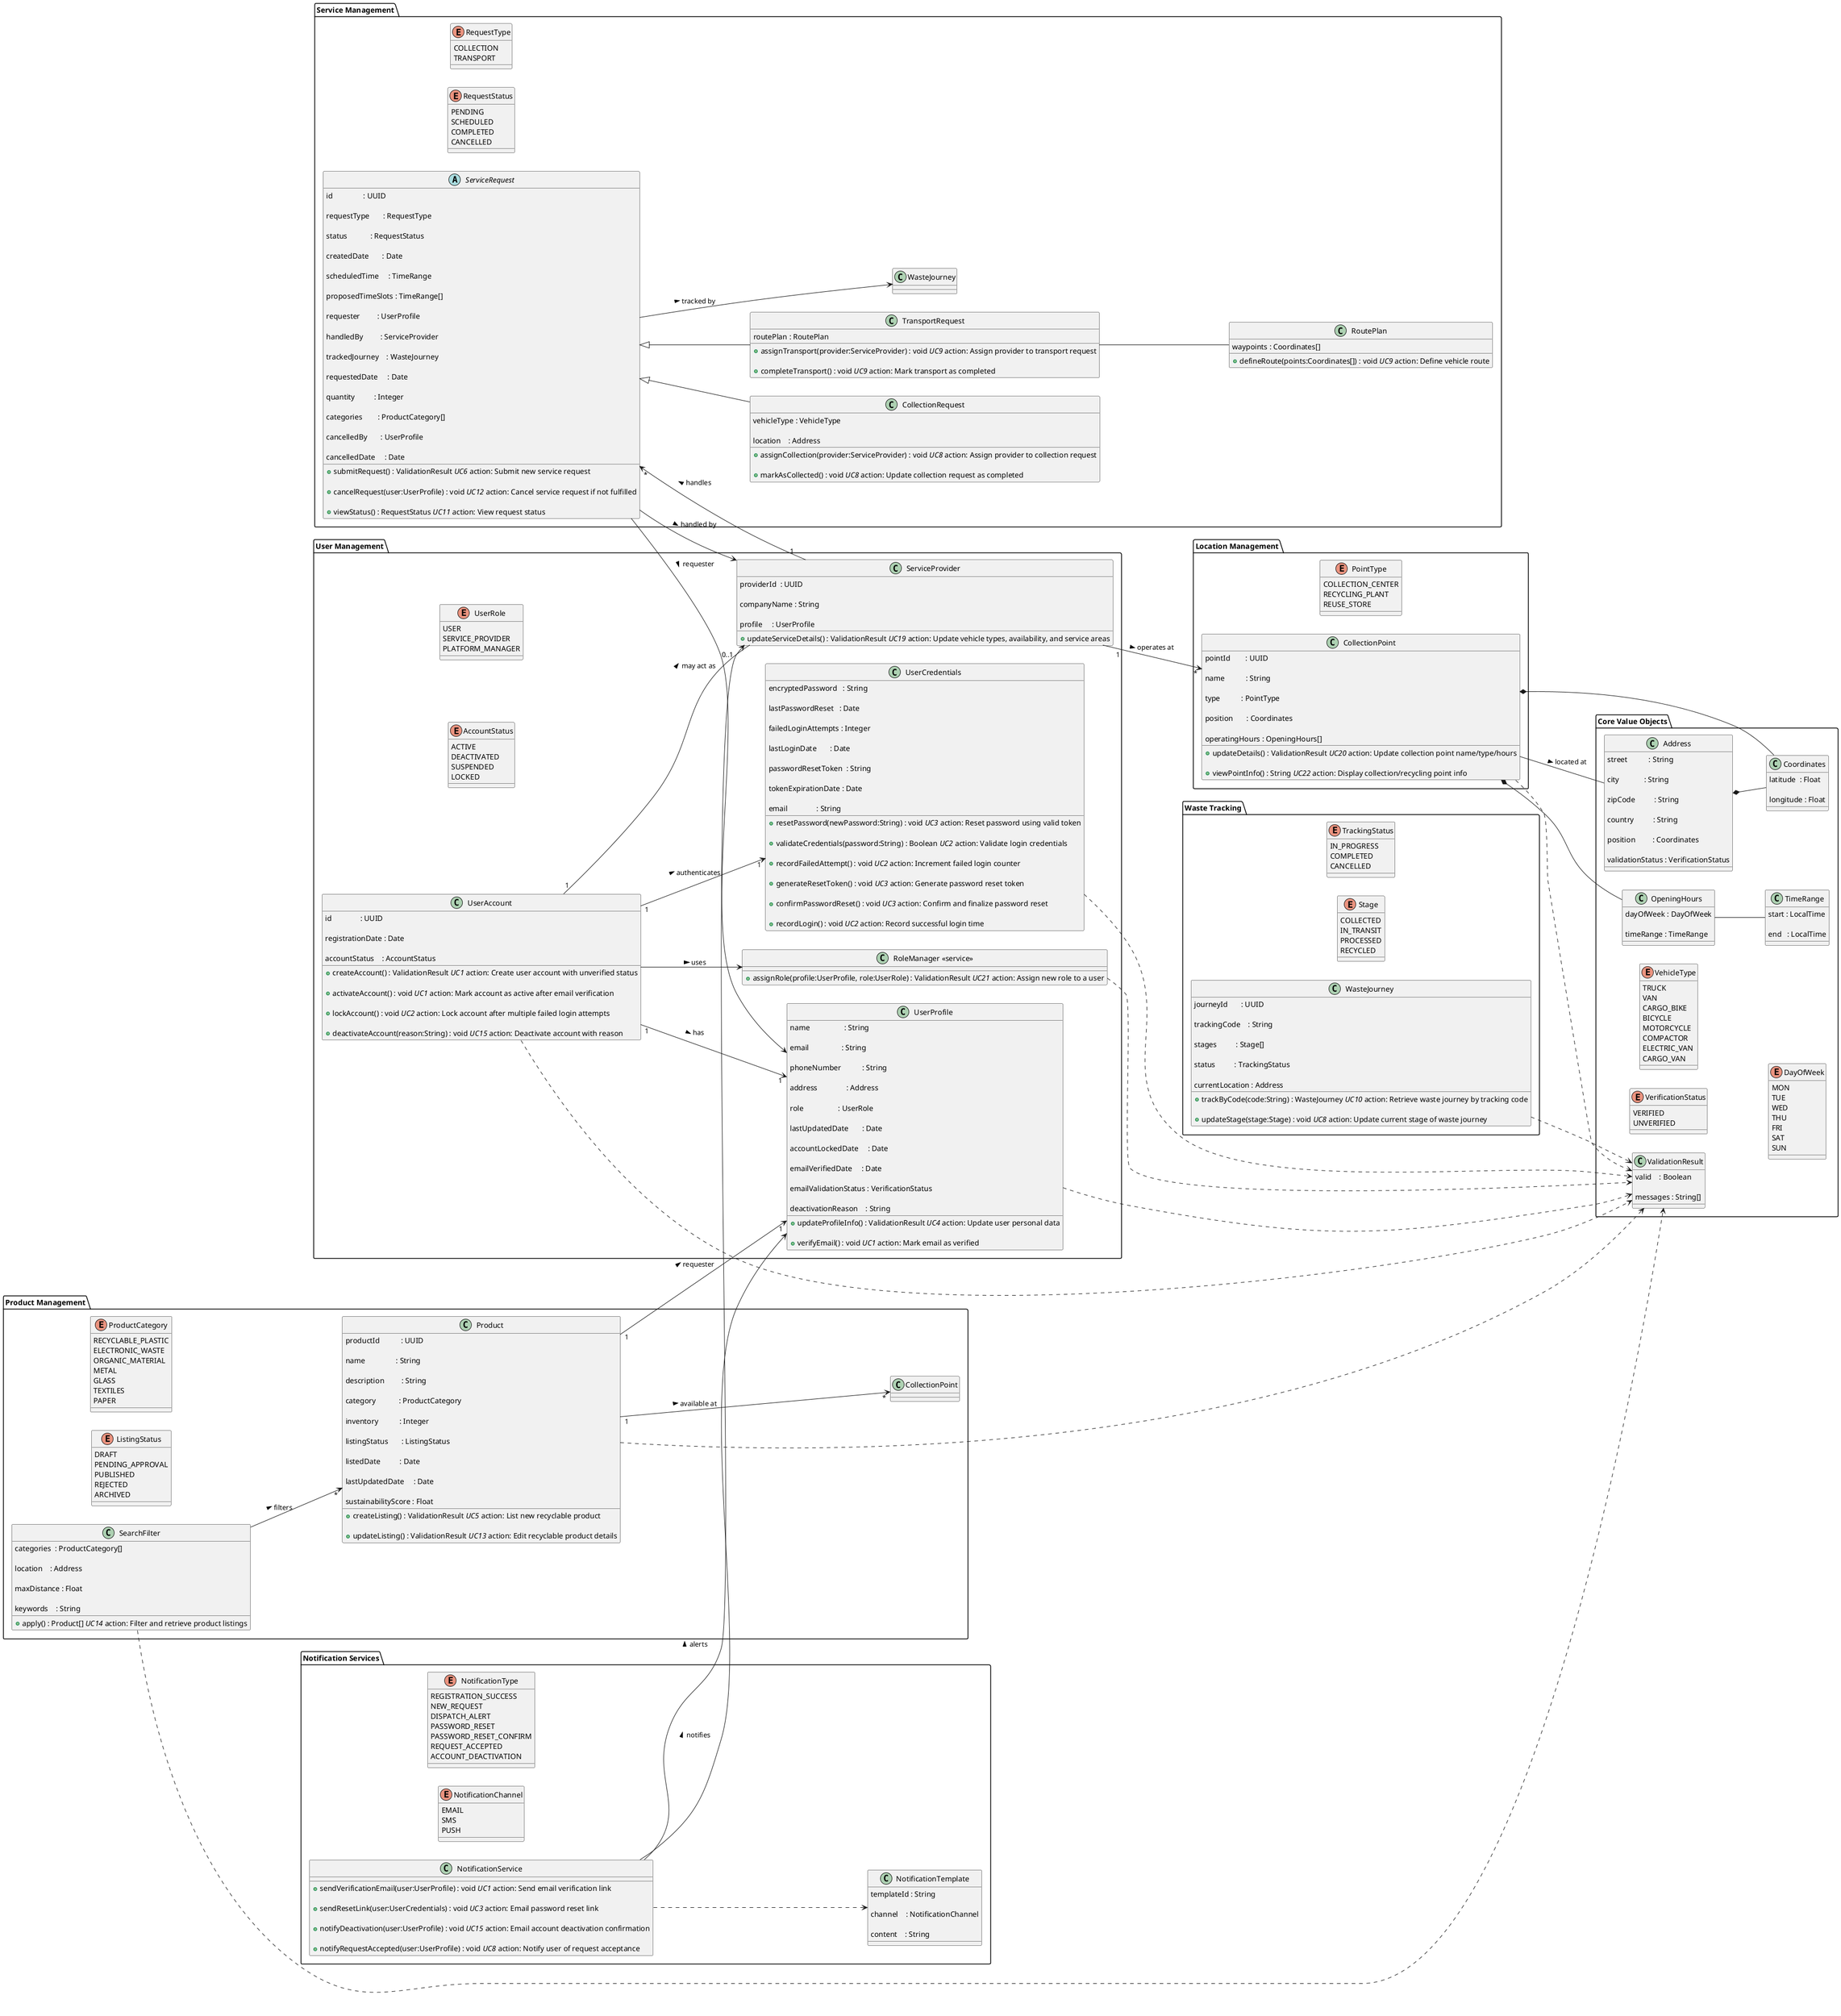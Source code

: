 @startuml
left to right direction
' ──────────────────────────────────────────────
'  CORE VALUE OBJECTS
' ──────────────────────────────────────────────
package "Core Value Objects" {
enum VerificationStatus {
VERIFIED
UNVERIFIED
}
enum VehicleType {
TRUCK
VAN
CARGO_BIKE
BICYCLE
MOTORCYCLE
COMPACTOR
ELECTRIC_VAN
CARGO_VAN
}
enum DayOfWeek {
MON
TUE
WED
THU
FRI
SAT
SUN
}
class ValidationResult {

valid    : Boolean

messages : String[]
}
class Coordinates {

latitude  : Float

longitude : Float
}
class Address {

street           : String

city             : String

zipCode          : String

country          : String

position         : Coordinates

validationStatus : VerificationStatus
}
class TimeRange {

start : LocalTime

end   : LocalTime
}
class OpeningHours {

dayOfWeek : DayOfWeek

timeRange : TimeRange
}
Address *-- Coordinates
OpeningHours -- TimeRange
}
' ──────────────────────────────────────────────
'  USER MANAGEMENT
' ──────────────────────────────────────────────
package "User Management" {
enum UserRole {
USER
SERVICE_PROVIDER
PLATFORM_MANAGER
}
enum AccountStatus {
ACTIVE
DEACTIVATED
SUSPENDED
LOCKED
}
class UserAccount {

id               : UUID

registrationDate : Date

accountStatus    : AccountStatus

+createAccount() : ValidationResult //UC1 //action: Create user account with unverified status

+activateAccount() : void //UC1 //action: Mark account as active after email verification

+lockAccount() : void //UC2 //action: Lock account after multiple failed login attempts

+deactivateAccount(reason:String) : void //UC15 //action: Deactivate account with reason
}
class UserProfile {

name                  : String

email                 : String

phoneNumber           : String

address               : Address

role                  : UserRole

lastUpdatedDate       : Date

accountLockedDate     : Date

emailVerifiedDate     : Date

emailValidationStatus : VerificationStatus

deactivationReason    : String

+updateProfileInfo() : ValidationResult //UC4 //action: Update user personal data

+verifyEmail() : void //UC1 //action: Mark email as verified
}
class UserCredentials {

encryptedPassword   : String

lastPasswordReset   : Date

failedLoginAttempts : Integer

lastLoginDate       : Date

passwordResetToken  : String

tokenExpirationDate : Date

email               : String

+resetPassword(newPassword:String) : void //UC3 //action: Reset password using valid token

+validateCredentials(password:String) : Boolean //UC2 //action: Validate login credentials

+recordFailedAttempt() : void //UC2 //action: Increment failed login counter

+generateResetToken() : void //UC3 //action: Generate password reset token

+confirmPasswordReset() : void //UC3 //action: Confirm and finalize password reset

+recordLogin() : void //UC2 //action: Record successful login time
}
class ServiceProvider {

providerId  : UUID

companyName : String

profile     : UserProfile

+updateServiceDetails() : ValidationResult //UC19 //action: Update vehicle types, availability, and service areas
}
class "RoleManager <<service>>" as RoleManager {

+assignRole(profile:UserProfile, role:UserRole) : ValidationResult //UC21 //action: Assign new role to a user
}
UserAccount ..> ValidationResult
UserProfile ..> ValidationResult
UserCredentials ..> ValidationResult
RoleManager ..> ValidationResult
UserAccount "1" --> "1" UserProfile : has >
UserAccount "1" --> "1" UserCredentials : authenticates >
UserAccount --> RoleManager : uses >
UserAccount "1" -- "0..1" ServiceProvider : may act as >
}
' ──────────────────────────────────────────────
'  SERVICE MANAGEMENT
' ──────────────────────────────────────────────
package "Service Management" {
enum RequestType {
COLLECTION
TRANSPORT
}
enum RequestStatus {
PENDING
SCHEDULED
COMPLETED
CANCELLED
}
abstract class ServiceRequest {

id                : UUID

requestType       : RequestType

status            : RequestStatus

createdDate       : Date

scheduledTime     : TimeRange

proposedTimeSlots : TimeRange[]

requester         : UserProfile

handledBy         : ServiceProvider

trackedJourney    : WasteJourney

requestedDate     : Date

quantity          : Integer

categories        : ProductCategory[]

cancelledBy       : UserProfile

cancelledDate     : Date

+submitRequest() : ValidationResult //UC6 //action: Submit new service request

+cancelRequest(user:UserProfile) : void //UC12 //action: Cancel service request if not fulfilled

+viewStatus() : RequestStatus //UC11 //action: View request status
}
class CollectionRequest extends ServiceRequest {

vehicleType : VehicleType

location    : Address

+assignCollection(provider:ServiceProvider) : void //UC8 //action: Assign provider to collection request

+markAsCollected() : void //UC8 //action: Update collection request as completed
}
class TransportRequest extends ServiceRequest {

routePlan : RoutePlan

+assignTransport(provider:ServiceProvider) : void //UC9 //action: Assign provider to transport request

+completeTransport() : void //UC9 //action: Mark transport as completed
}

class RoutePlan {

waypoints : Coordinates[]

+defineRoute(points:Coordinates[]) : void //UC9 //action: Define vehicle route
}
ServiceProvider "1" --> "*" ServiceRequest : handles >

TransportRequest -- RoutePlan
ServiceRequest --> WasteJourney : tracked by >
ServiceRequest --> UserProfile : requester >
ServiceRequest --> ServiceProvider : handled by >
}
' ──────────────────────────────────────────────
'  WASTE TRACKING
' ──────────────────────────────────────────────
package "Waste Tracking" {
enum TrackingStatus {
IN_PROGRESS
COMPLETED
CANCELLED
}
enum Stage {
COLLECTED
IN_TRANSIT
PROCESSED
RECYCLED
}
class WasteJourney {

journeyId       : UUID

trackingCode    : String

stages          : Stage[]

status          : TrackingStatus

currentLocation : Address

+trackByCode(code:String) : WasteJourney //UC10 //action: Retrieve waste journey by tracking code

+updateStage(stage:Stage) : void //UC8 //action: Update current stage of waste journey
}
WasteJourney ..> ValidationResult
}
' ──────────────────────────────────────────────
'  PRODUCT MANAGEMENT
' ──────────────────────────────────────────────
package "Product Management" {
enum ProductCategory {
RECYCLABLE_PLASTIC
ELECTRONIC_WASTE
ORGANIC_MATERIAL
METAL
GLASS
TEXTILES
PAPER
}
enum ListingStatus {
DRAFT
PENDING_APPROVAL
PUBLISHED
REJECTED
ARCHIVED
}
class Product {

productId           : UUID

name                : String

description         : String

category            : ProductCategory

inventory           : Integer

listingStatus       : ListingStatus

listedDate          : Date

lastUpdatedDate     : Date

sustainabilityScore : Float

+createListing() : ValidationResult //UC5 //action: List new recyclable product

+updateListing() : ValidationResult //UC13 //action: Edit recyclable product details
}
class SearchFilter {

categories  : ProductCategory[]

location    : Address

maxDistance : Float

keywords    : String

+apply() : Product[] //UC14 //action: Filter and retrieve product listings
}
Product ..> ValidationResult
SearchFilter ..> ValidationResult
Product "1" --> "*" CollectionPoint : available at >
Product "1" --> "1" UserProfile      : requester >
SearchFilter --> "*" Product            : filters >
}
' ──────────────────────────────────────────────
'  LOCATION MANAGEMENT
' ──────────────────────────────────────────────
package "Location Management" {
enum PointType {
COLLECTION_CENTER
RECYCLING_PLANT
REUSE_STORE
}
class CollectionPoint {

pointId        : UUID

name           : String

type           : PointType

position       : Coordinates

operatingHours : OpeningHours[]

+updateDetails() : ValidationResult //UC20 //action: Update collection point name/type/hours

+viewPointInfo() : String //UC22 //action: Display collection/recycling point info
}
CollectionPoint ..> ValidationResult
CollectionPoint *-- Coordinates
CollectionPoint *-- OpeningHours
CollectionPoint -- Address : located at >
ServiceProvider "1" --> "*" CollectionPoint : operates at >
}
' ──────────────────────────────────────────────
'  NOTIFICATION SERVICES
' ──────────────────────────────────────────────
package "Notification Services" {
enum NotificationType {
REGISTRATION_SUCCESS
NEW_REQUEST
DISPATCH_ALERT
PASSWORD_RESET
PASSWORD_RESET_CONFIRM
REQUEST_ACCEPTED
ACCOUNT_DEACTIVATION
}
enum NotificationChannel{
EMAIL
SMS
PUSH
}
class NotificationTemplate {

templateId : String

channel    : NotificationChannel

content    : String
}
class NotificationService {

+sendVerificationEmail(user:UserProfile) : void //UC1 //action: Send email verification link

+sendResetLink(user:UserCredentials) : void //UC3 //action: Email password reset link

+notifyDeactivation(user:UserProfile) : void //UC15 //action: Email account deactivation confirmation

+notifyRequestAccepted(user:UserProfile) : void //UC8 //action: Notify user of request acceptance
}
NotificationService ..> NotificationTemplate
NotificationService --> UserProfile     : notifies >
NotificationService --> ServiceProvider : alerts >
}
@enduml
